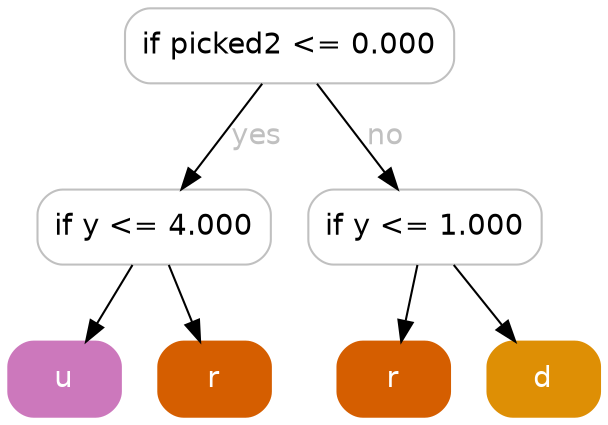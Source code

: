 digraph Tree {
	graph [bb="0,0,284,196"];
	node [color=gray,
		fillcolor=white,
		fontname=helvetica,
		label="\N",
		shape=box,
		style="filled, rounded"
	];
	edge [fontname=helvetica];
	0	[height=0.5,
		label="if picked2 <= 0.000",
		pos="135,178",
		width=2.1944];
	1	[height=0.5,
		label="if y <= 4.000",
		pos="70,91",
		width=1.5556];
	0 -> 1	[fontcolor=gray,
		label=yes,
		lp="119.5,134.5",
		pos="e,83.134,109.18 121.85,159.8 112.51,147.59 99.818,130.99 89.33,117.28"];
	4	[height=0.5,
		label="if y <= 1.000",
		pos="200,91",
		width=1.5556];
	0 -> 4	[fontcolor=gray,
		label=no,
		lp="181,134.5",
		pos="e,186.87,109.18 148.15,159.8 157.49,147.59 170.18,130.99 180.67,117.28"];
	2	[color="#cc78bc",
		fillcolor="#cc78bc",
		fontcolor=white,
		height=0.5,
		label=u,
		pos="27,18",
		width=0.75];
	1 -> 2	[fontcolor=gray,
		pos="e,37.313,36.029 59.591,72.813 54.468,64.353 48.187,53.984 42.512,44.612"];
	3	[color="#d55e00",
		fillcolor="#d55e00",
		fontcolor=white,
		height=0.5,
		label=r,
		pos="99,18",
		width=0.75];
	1 -> 3	[fontcolor=gray,
		pos="e,92.045,36.029 77.02,72.813 80.368,64.615 84.45,54.623 88.182,45.485"];
	5	[color="#d55e00",
		fillcolor="#d55e00",
		fontcolor=white,
		height=0.5,
		label=r,
		pos="185,18",
		width=0.75];
	4 -> 5	[fontcolor=gray,
		pos="e,188.6,36.029 196.37,72.813 194.67,64.789 192.62,55.047 190.72,46.069"];
	6	[color="#de8f05",
		fillcolor="#de8f05",
		fontcolor=white,
		height=0.5,
		label=d,
		pos="257,18",
		width=0.75];
	4 -> 6	[fontcolor=gray,
		pos="e,243.33,36.029 213.8,72.813 220.73,64.179 229.26,53.555 236.9,44.034"];
}
